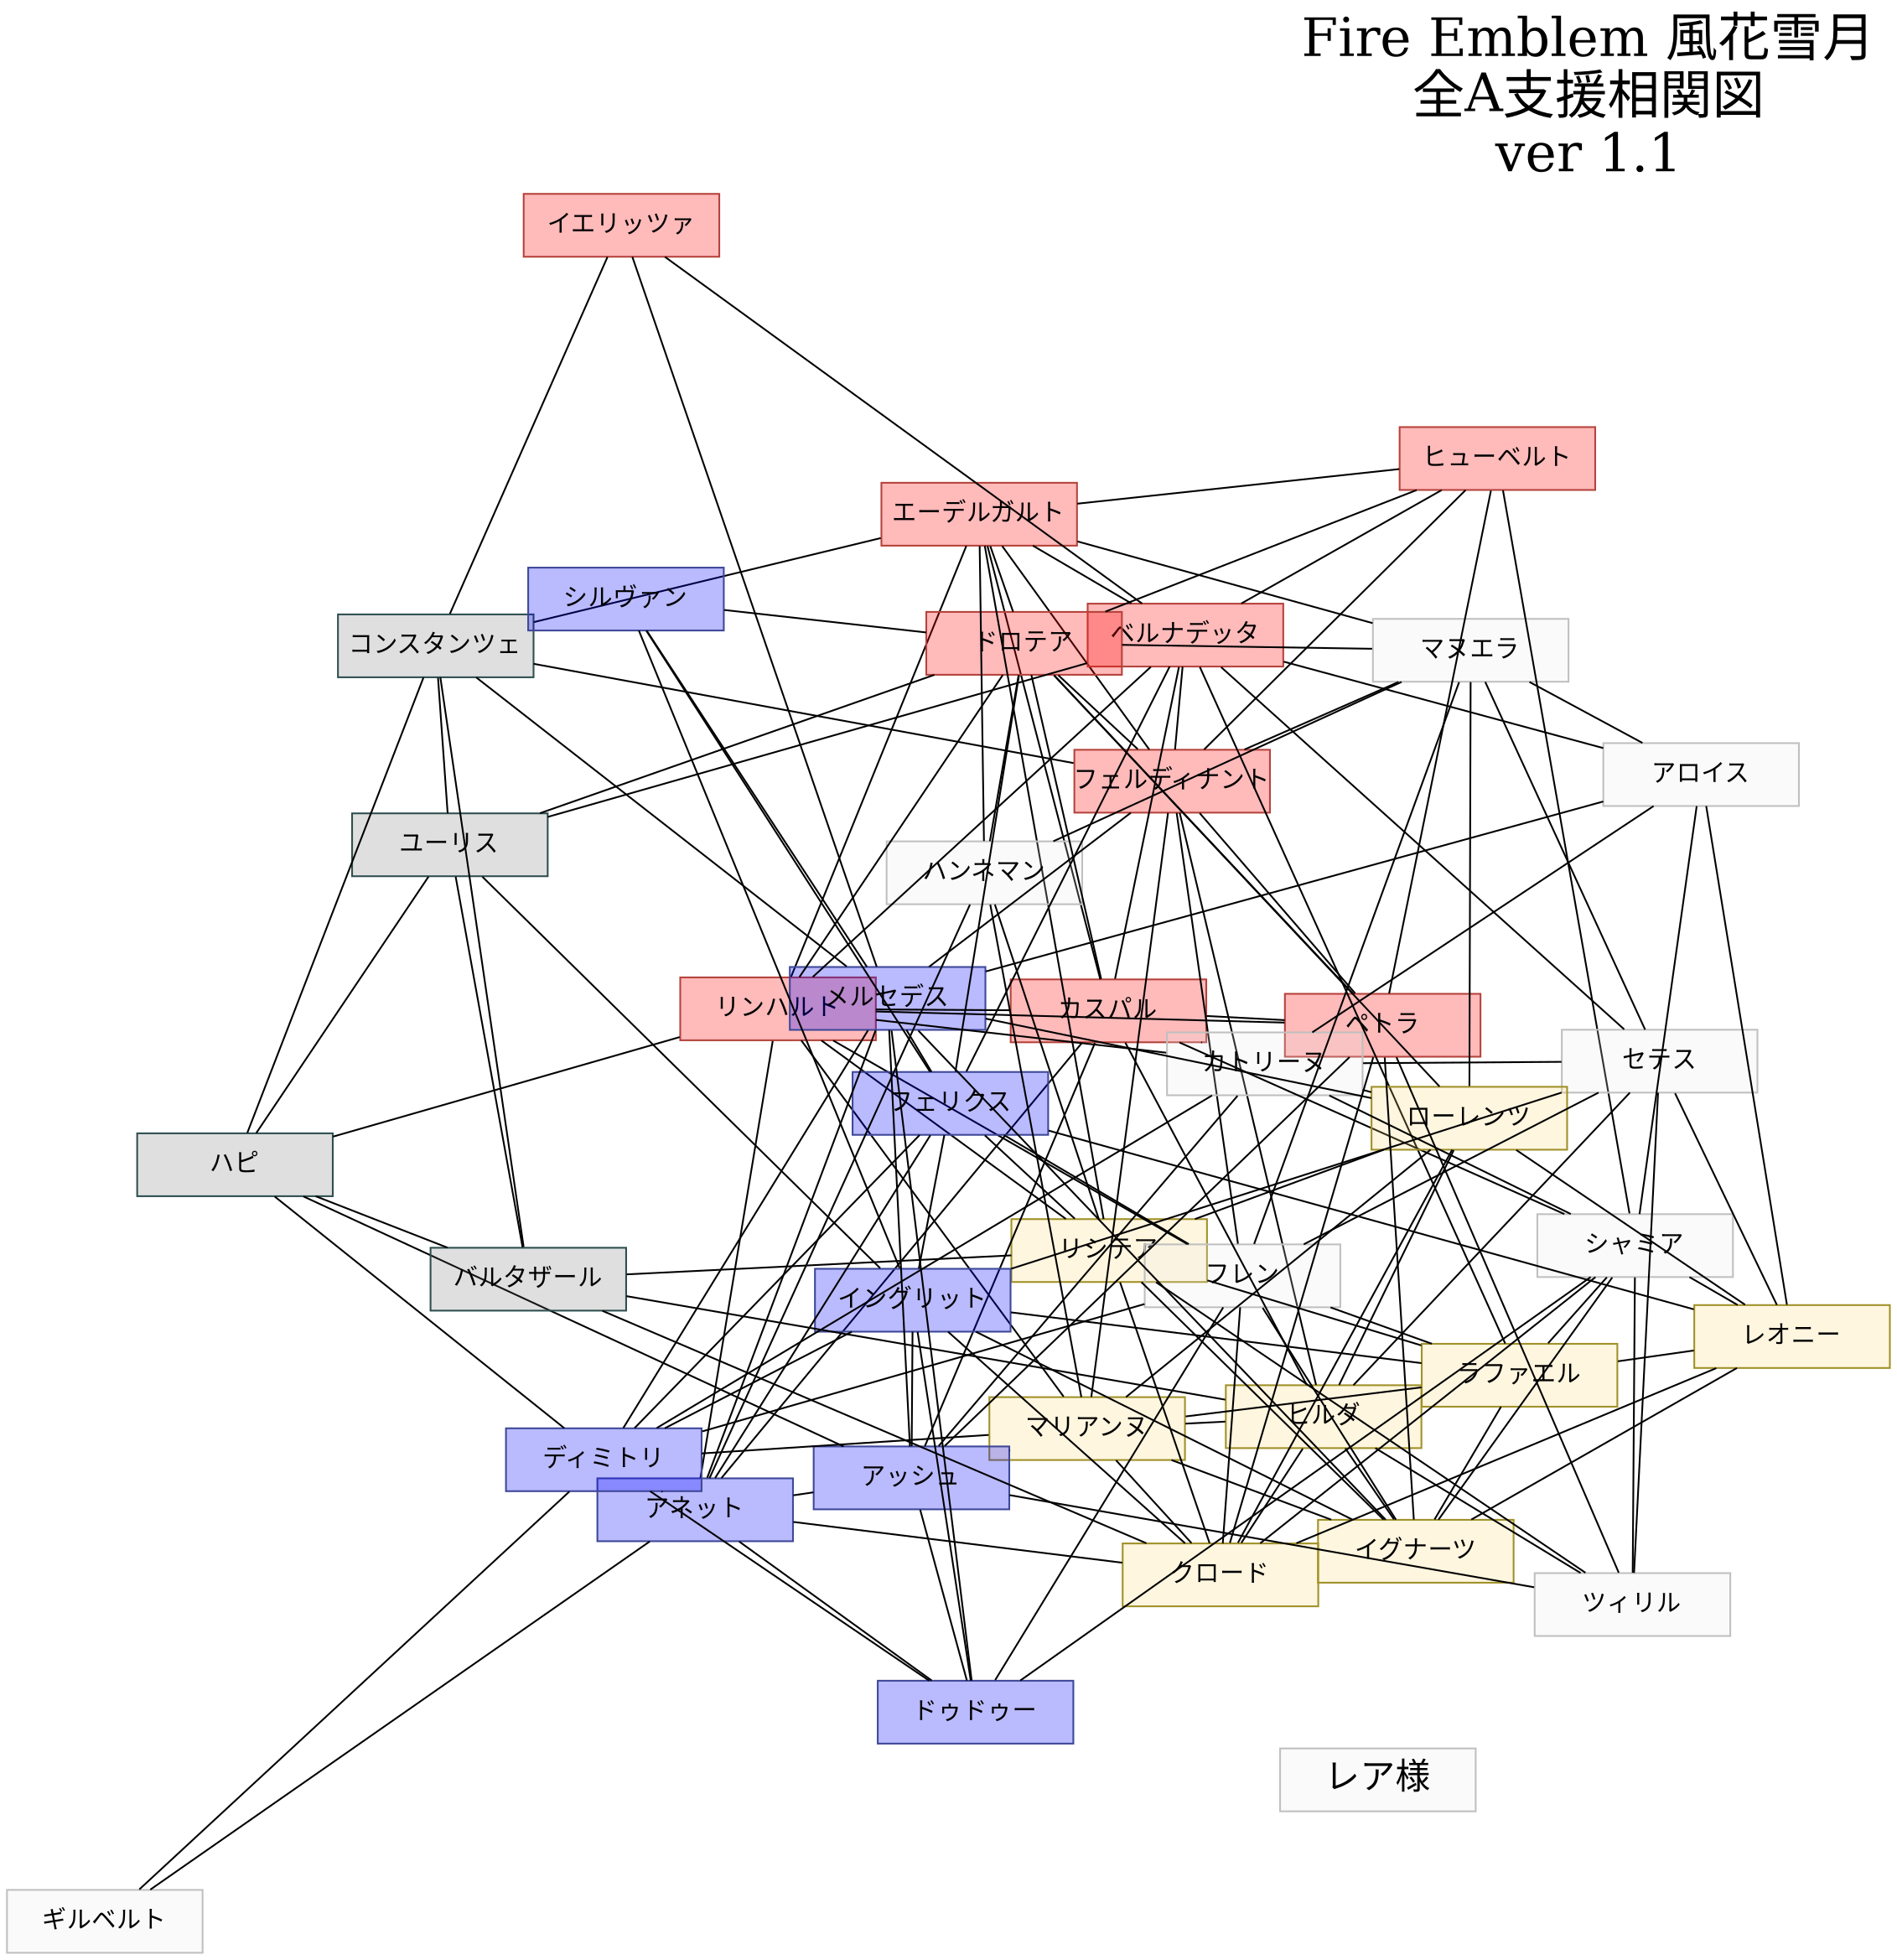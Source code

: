 // 支援Aが存在する関係
graph Classes {
    graph [
        layout="sfdp",
        label="Fire Emblem 風花雪月\n全A支援相関図\nver 1.1",
        labelloc = "t",
        labeljust = "r",
        fontsize = 30,
        concentrate = "true"
    ]
    node [
        fixedsize=true,
        width=1.55,
        shape=box,
        style=filled,
        fillcolor=white
    ];
    //black eagles
    node [color="#B5433C", fillcolor="#ff000045"];
    Edelgard[label="エーデルガルト"];
    Hubert[label="ヒューベルト"];
    Ferdinand[label="フェルディナント"];
    Linhardt[label="リンハルト"];
    Caspar[label="カスパル"];
    Bernadetta[label="ベルナデッタ"];
    Dorothea[label="ドロテア"];
    Petra[label="ペトラ"];
    //blue lions
    node [color="#3E4898", fillcolor="#0000ff45"];
    Dimitri[label="ディミトリ"];
    Dedue[label="ドゥドゥー"];
    Felix[label="フェリクス"];
    Ashe[label="アッシュ"];
    Sylvain[label="シルヴァン"];
    Mercedes[label="メルセデス"];
    Annette[label="アネット"];
    Ingrid[label="イングリット"];
    //golden deer
    node [color="#A09129", fillcolor="#ffd66b37"];
    Claude[label="クロード"];
    Lorenz[label="ローレンツ"];
    Raphael[label="ラファエル"];
    Ignatz[label="イグナーツ"];
    Lysithea[label="リシテア"];
    Marianne[label="マリアンヌ"];
    Hilda[label="ヒルダ"];
    Leonie[label="レオニー"];
    //church of seiros
    node [color=silver, fillcolor="#E7E7E735"];
    Rhea[fontsize=20, label="レア様"];
    Seteth[label="セテス"];
    Flayn[label="フレン"];
    Manuela[label="マヌエラ"];
    Hanneman[label="ハンネマン"];
    Alois[label="アロイス"];
    Gilbert[label="ギルベルト"];
    Catherine[label="カトリーヌ"];
    Shamir[label="シャミア"];
    Cyril[label="ツィリル"];
    // adrestia
    node [color="#B5433C", fillcolor="#ff000045"];
    Jeritza[label="イエリッツァ"]
    // ashen wolves
    node [color=darkslategray, fillcolor="#69696935"];
    Yuri[label="ユーリス"];
    Balthus[label="バルタザール"];
    Constance[label="コンスタンツェ"];
    Hapi[label="ハピ"];


    // relations on black eagles
    Edelgard   -- { Hubert, Ferdinand, Linhardt, Caspar, Bernadetta, Dorothea, Lysithea, Hanneman, Manuela, Constance };
    Hubert     -- { Edelgard, Ferdinand, Bernadetta, Dorothea, Petra, Shamir };
    Ferdinand  -- { Edelgard, Hubert, Bernadetta, Dorothea, Petra, Mercedes, Marianne, Hilda, Flayn, Manuela, Constance };
    Linhardt   -- { Edelgard, Caspar, Bernadetta, Dorothea, Petra, Annette, Lysithea, Marianne, Flayn, Catherine, Hapi };
    Caspar     -- { Edelgard, Linhardt, Bernadetta, Dorothea, Petra, Ashe, Annette, Hilda, Catherine, Shamir };
    Bernadetta -- { Edelgard, Hubert, Ferdinand, Linhardt, Caspar, Felix, Raphael, Seteth, Alois, Jeritza, Yuri };
    Dorothea   -- { Edelgard, Hubert, Ferdinand, Linhardt, Caspar, Petra, Felix, Sylvain, Lorenz, Hanneman, Manuela, Yuri };
    Petra      -- { Hubert, Ferdinand, Linhardt, Caspar, Dorothea, Ashe, Claude, Ignatz, Cyril };
    // relations on blue lions
    Dimitri    -- { Dedue, Felix, Mercedes, Annette, Ingrid, Marianne, Flayn, Gilbert, Catherine, Hapi };
    Dedue      -- { Dimitri, Ashe, Mercedes, Annette, Ingrid, Flayn, Shamir };
    Felix      -- { Dimitri, Bernadetta, Dorothea, Sylvain, Mercedes, Annette, Ingrid, Lysithea, Leonie, Flayn };
    Ashe       -- { Caspar, Petra, Dedue, Annette, Mercedes, Ingrid, Marianne, Catherine, Cyril, Hapi };
    Sylvain    -- { Dorothea, Felix, Mercedes, Ingrid };
    Mercedes   -- { Ferdinand, Dimitri, Dedue, Felix, Sylvain, Ashe, Annette, Lorenz, Ignatz, Alois, Jeritza, Constance };
    Annette    -- { Linhardt, Caspar, Dimitri, Dedue, Felix, Ashe, Mercedes, Claude, Hanneman, Gilbert };
    Ingrid     -- { Dimitri, Dedue, Felix, Sylvain, Ashe, Claude, Raphael, Ignatz, Seteth, Yuri };
    // relations on golden deer
    Claude     -- { Petra, Annette, Ingrid, Lorenz, Lysithea, Marianne, Hilda, Leonie, Flayn, Shamir, Balthus };
    Lorenz     -- { Dorothea, Mercedes, Claude, Lysithea, Marianne, Hilda, Leonie, Manuela, Catherine };
    Raphael    -- { Bernadetta, Ingrid, Ignatz, Lysithea, Marianne, Hilda, Leonie, Flayn, Shamir };
    Ignatz     -- { Petra, Mercedes, Ingrid, Raphael, Lysithea, Marianne, Hilda, Leonie, Flayn, Shamir };
    Lysithea   -- { Edelgard, Linhardt, Felix, Claude, Lorenz, Raphael, Ignatz, Hanneman, Cyril, Balthus };
    Marianne   -- { Ferdinand, Linhardt, Dimitri, Ashe, Claude, Lorenz, Raphael, Ignatz, Hilda, Hanneman };
    Hilda      -- { Ferdinand, Caspar, Claude, Lorenz, Raphael, Ignatz, Marianne, Seteth, Cyril, Balthus };
    Leonie     -- { Felix, Claude, Lorenz, Raphael, Ignatz, Seteth, Alois, Shamir };
    // relations on church of seiros
    Seteth     -- { Bernadetta, Ingrid, Hilda, Leonie, Flayn, Manuela, Catherine, Cyril };
    Flayn      -- { Ferdinand, Linhardt, Dimitri, Dedue, Felix, Claude, Raphael, Ignatz, Seteth, Manuela };
    Hanneman   -- { Edelgard, Dorothea, Annette, Lysithea, Marianne, Manuela };
    Manuela    -- { Edelgard, Ferdinand, Dorothea, Lorenz, Seteth, Flayn, Hanneman, Alois };
    Gilbert    -- { Dimitri, Annette };
    Alois      -- { Bernadetta, Mercedes, Leonie, Manuela, Catherine, Shamir };
    Catherine  -- { Linhardt, Caspar, Dimitri, Ashe, Lorenz, Seteth, Alois, Shamir };
    Shamir     -- { Hubert, Caspar, Dedue, Claude, Raphael, Ignatz, Leonie, Alois, Catherine, Cyril };
    Cyril      -- { Petra, Ashe, Lysithea, Hilda, Seteth, Shamir };
    // relation on adrestia
    Jeritza    -- { Bernadetta, Mercedes, Constance };
    // relations on ashen wolves
    Yuri       -- { Bernadetta, Dorothea, Ingrid, Balthus, Constance, Hapi};
    Balthus    -- { Claude, Lysithea, Hilda, Yuri, Constance, Hapi };
    Constance  -- { Edelgard, Ferdinand, Mercedes, Jeritza, Yuri, Balthus, Hapi };
    Hapi       -- { Linhardt, Dimitri, Ashe, Yuri, Balthus, Constance };
}
